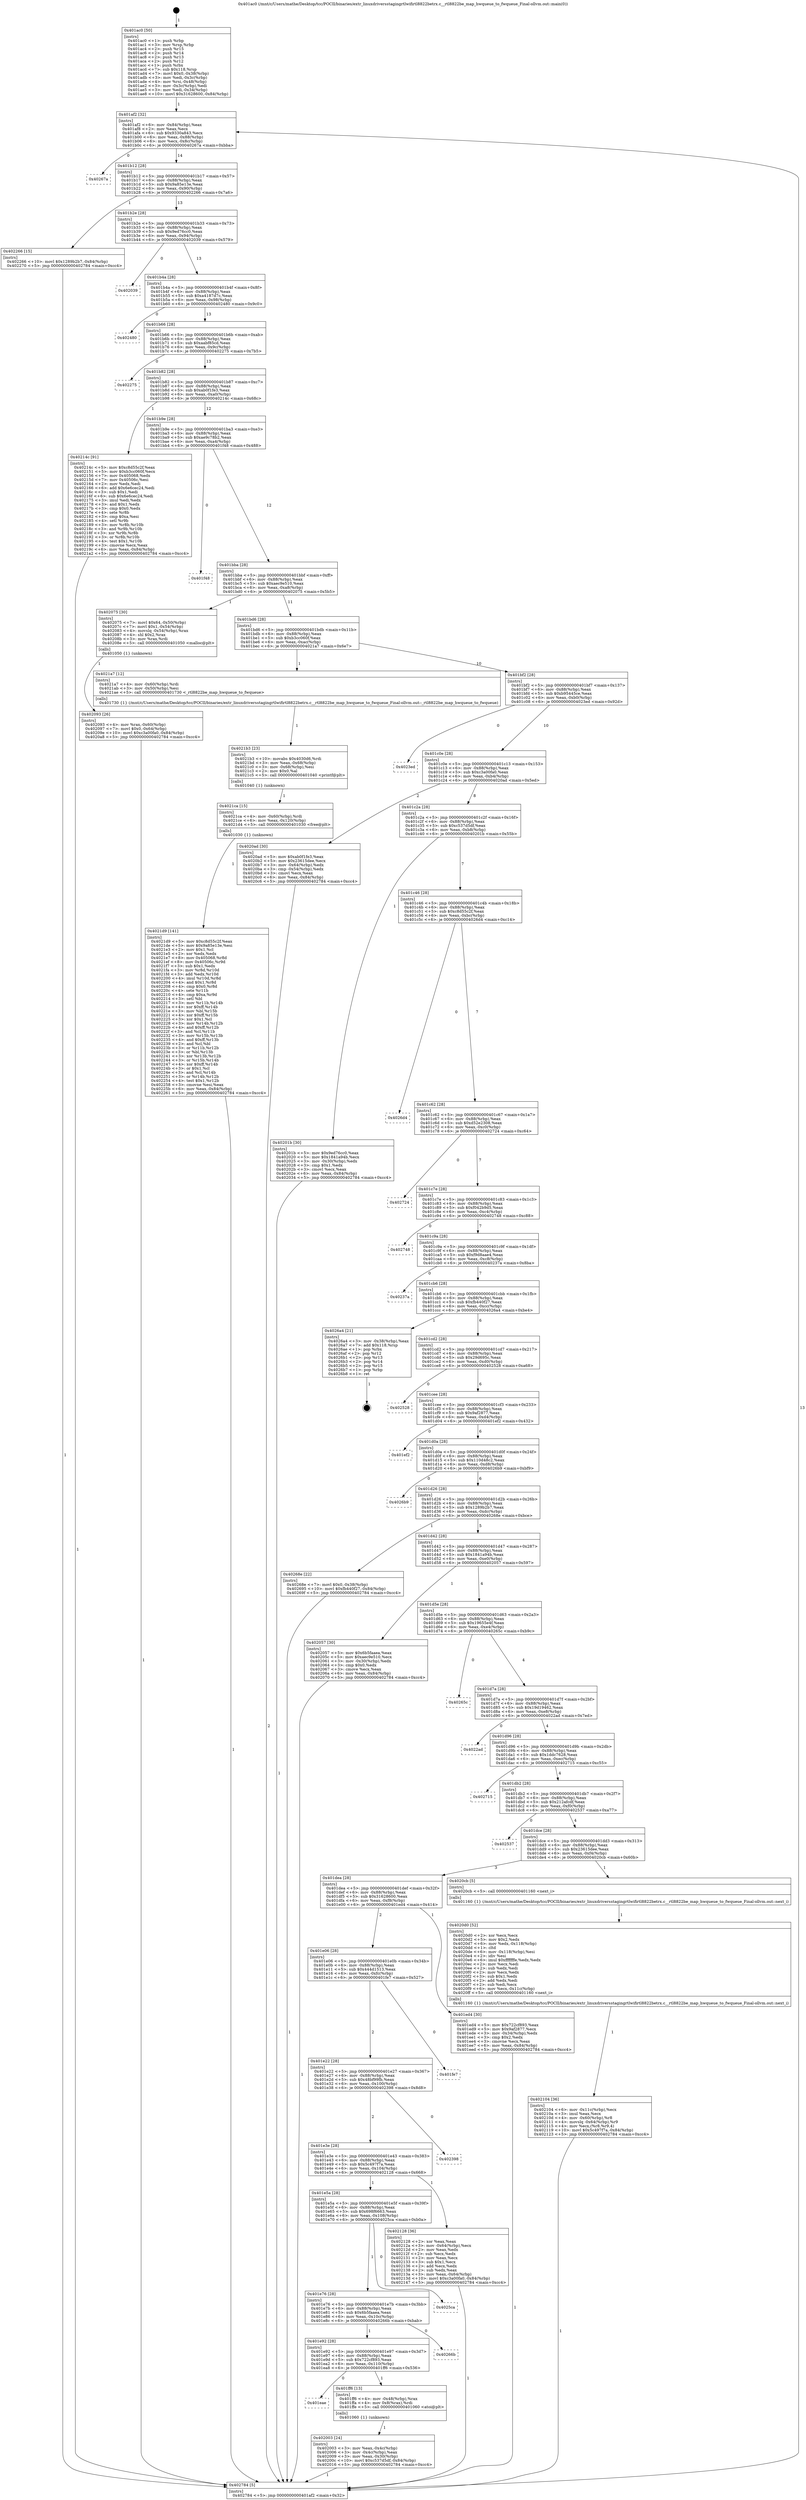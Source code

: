 digraph "0x401ac0" {
  label = "0x401ac0 (/mnt/c/Users/mathe/Desktop/tcc/POCII/binaries/extr_linuxdriversstagingrtlwifirtl8822betrx.c__rtl8822be_map_hwqueue_to_fwqueue_Final-ollvm.out::main(0))"
  labelloc = "t"
  node[shape=record]

  Entry [label="",width=0.3,height=0.3,shape=circle,fillcolor=black,style=filled]
  "0x401af2" [label="{
     0x401af2 [32]\l
     | [instrs]\l
     &nbsp;&nbsp;0x401af2 \<+6\>: mov -0x84(%rbp),%eax\l
     &nbsp;&nbsp;0x401af8 \<+2\>: mov %eax,%ecx\l
     &nbsp;&nbsp;0x401afa \<+6\>: sub $0x9330a843,%ecx\l
     &nbsp;&nbsp;0x401b00 \<+6\>: mov %eax,-0x88(%rbp)\l
     &nbsp;&nbsp;0x401b06 \<+6\>: mov %ecx,-0x8c(%rbp)\l
     &nbsp;&nbsp;0x401b0c \<+6\>: je 000000000040267a \<main+0xbba\>\l
  }"]
  "0x40267a" [label="{
     0x40267a\l
  }", style=dashed]
  "0x401b12" [label="{
     0x401b12 [28]\l
     | [instrs]\l
     &nbsp;&nbsp;0x401b12 \<+5\>: jmp 0000000000401b17 \<main+0x57\>\l
     &nbsp;&nbsp;0x401b17 \<+6\>: mov -0x88(%rbp),%eax\l
     &nbsp;&nbsp;0x401b1d \<+5\>: sub $0x9a85e13e,%eax\l
     &nbsp;&nbsp;0x401b22 \<+6\>: mov %eax,-0x90(%rbp)\l
     &nbsp;&nbsp;0x401b28 \<+6\>: je 0000000000402266 \<main+0x7a6\>\l
  }"]
  Exit [label="",width=0.3,height=0.3,shape=circle,fillcolor=black,style=filled,peripheries=2]
  "0x402266" [label="{
     0x402266 [15]\l
     | [instrs]\l
     &nbsp;&nbsp;0x402266 \<+10\>: movl $0x1289b2b7,-0x84(%rbp)\l
     &nbsp;&nbsp;0x402270 \<+5\>: jmp 0000000000402784 \<main+0xcc4\>\l
  }"]
  "0x401b2e" [label="{
     0x401b2e [28]\l
     | [instrs]\l
     &nbsp;&nbsp;0x401b2e \<+5\>: jmp 0000000000401b33 \<main+0x73\>\l
     &nbsp;&nbsp;0x401b33 \<+6\>: mov -0x88(%rbp),%eax\l
     &nbsp;&nbsp;0x401b39 \<+5\>: sub $0x9ed76cc0,%eax\l
     &nbsp;&nbsp;0x401b3e \<+6\>: mov %eax,-0x94(%rbp)\l
     &nbsp;&nbsp;0x401b44 \<+6\>: je 0000000000402039 \<main+0x579\>\l
  }"]
  "0x4021d9" [label="{
     0x4021d9 [141]\l
     | [instrs]\l
     &nbsp;&nbsp;0x4021d9 \<+5\>: mov $0xc8d55c2f,%eax\l
     &nbsp;&nbsp;0x4021de \<+5\>: mov $0x9a85e13e,%esi\l
     &nbsp;&nbsp;0x4021e3 \<+2\>: mov $0x1,%cl\l
     &nbsp;&nbsp;0x4021e5 \<+2\>: xor %edx,%edx\l
     &nbsp;&nbsp;0x4021e7 \<+8\>: mov 0x405068,%r8d\l
     &nbsp;&nbsp;0x4021ef \<+8\>: mov 0x40506c,%r9d\l
     &nbsp;&nbsp;0x4021f7 \<+3\>: sub $0x1,%edx\l
     &nbsp;&nbsp;0x4021fa \<+3\>: mov %r8d,%r10d\l
     &nbsp;&nbsp;0x4021fd \<+3\>: add %edx,%r10d\l
     &nbsp;&nbsp;0x402200 \<+4\>: imul %r10d,%r8d\l
     &nbsp;&nbsp;0x402204 \<+4\>: and $0x1,%r8d\l
     &nbsp;&nbsp;0x402208 \<+4\>: cmp $0x0,%r8d\l
     &nbsp;&nbsp;0x40220c \<+4\>: sete %r11b\l
     &nbsp;&nbsp;0x402210 \<+4\>: cmp $0xa,%r9d\l
     &nbsp;&nbsp;0x402214 \<+3\>: setl %bl\l
     &nbsp;&nbsp;0x402217 \<+3\>: mov %r11b,%r14b\l
     &nbsp;&nbsp;0x40221a \<+4\>: xor $0xff,%r14b\l
     &nbsp;&nbsp;0x40221e \<+3\>: mov %bl,%r15b\l
     &nbsp;&nbsp;0x402221 \<+4\>: xor $0xff,%r15b\l
     &nbsp;&nbsp;0x402225 \<+3\>: xor $0x1,%cl\l
     &nbsp;&nbsp;0x402228 \<+3\>: mov %r14b,%r12b\l
     &nbsp;&nbsp;0x40222b \<+4\>: and $0xff,%r12b\l
     &nbsp;&nbsp;0x40222f \<+3\>: and %cl,%r11b\l
     &nbsp;&nbsp;0x402232 \<+3\>: mov %r15b,%r13b\l
     &nbsp;&nbsp;0x402235 \<+4\>: and $0xff,%r13b\l
     &nbsp;&nbsp;0x402239 \<+2\>: and %cl,%bl\l
     &nbsp;&nbsp;0x40223b \<+3\>: or %r11b,%r12b\l
     &nbsp;&nbsp;0x40223e \<+3\>: or %bl,%r13b\l
     &nbsp;&nbsp;0x402241 \<+3\>: xor %r13b,%r12b\l
     &nbsp;&nbsp;0x402244 \<+3\>: or %r15b,%r14b\l
     &nbsp;&nbsp;0x402247 \<+4\>: xor $0xff,%r14b\l
     &nbsp;&nbsp;0x40224b \<+3\>: or $0x1,%cl\l
     &nbsp;&nbsp;0x40224e \<+3\>: and %cl,%r14b\l
     &nbsp;&nbsp;0x402251 \<+3\>: or %r14b,%r12b\l
     &nbsp;&nbsp;0x402254 \<+4\>: test $0x1,%r12b\l
     &nbsp;&nbsp;0x402258 \<+3\>: cmovne %esi,%eax\l
     &nbsp;&nbsp;0x40225b \<+6\>: mov %eax,-0x84(%rbp)\l
     &nbsp;&nbsp;0x402261 \<+5\>: jmp 0000000000402784 \<main+0xcc4\>\l
  }"]
  "0x402039" [label="{
     0x402039\l
  }", style=dashed]
  "0x401b4a" [label="{
     0x401b4a [28]\l
     | [instrs]\l
     &nbsp;&nbsp;0x401b4a \<+5\>: jmp 0000000000401b4f \<main+0x8f\>\l
     &nbsp;&nbsp;0x401b4f \<+6\>: mov -0x88(%rbp),%eax\l
     &nbsp;&nbsp;0x401b55 \<+5\>: sub $0xa4187d7c,%eax\l
     &nbsp;&nbsp;0x401b5a \<+6\>: mov %eax,-0x98(%rbp)\l
     &nbsp;&nbsp;0x401b60 \<+6\>: je 0000000000402480 \<main+0x9c0\>\l
  }"]
  "0x4021ca" [label="{
     0x4021ca [15]\l
     | [instrs]\l
     &nbsp;&nbsp;0x4021ca \<+4\>: mov -0x60(%rbp),%rdi\l
     &nbsp;&nbsp;0x4021ce \<+6\>: mov %eax,-0x120(%rbp)\l
     &nbsp;&nbsp;0x4021d4 \<+5\>: call 0000000000401030 \<free@plt\>\l
     | [calls]\l
     &nbsp;&nbsp;0x401030 \{1\} (unknown)\l
  }"]
  "0x402480" [label="{
     0x402480\l
  }", style=dashed]
  "0x401b66" [label="{
     0x401b66 [28]\l
     | [instrs]\l
     &nbsp;&nbsp;0x401b66 \<+5\>: jmp 0000000000401b6b \<main+0xab\>\l
     &nbsp;&nbsp;0x401b6b \<+6\>: mov -0x88(%rbp),%eax\l
     &nbsp;&nbsp;0x401b71 \<+5\>: sub $0xaabf85cd,%eax\l
     &nbsp;&nbsp;0x401b76 \<+6\>: mov %eax,-0x9c(%rbp)\l
     &nbsp;&nbsp;0x401b7c \<+6\>: je 0000000000402275 \<main+0x7b5\>\l
  }"]
  "0x4021b3" [label="{
     0x4021b3 [23]\l
     | [instrs]\l
     &nbsp;&nbsp;0x4021b3 \<+10\>: movabs $0x4030d6,%rdi\l
     &nbsp;&nbsp;0x4021bd \<+3\>: mov %eax,-0x68(%rbp)\l
     &nbsp;&nbsp;0x4021c0 \<+3\>: mov -0x68(%rbp),%esi\l
     &nbsp;&nbsp;0x4021c3 \<+2\>: mov $0x0,%al\l
     &nbsp;&nbsp;0x4021c5 \<+5\>: call 0000000000401040 \<printf@plt\>\l
     | [calls]\l
     &nbsp;&nbsp;0x401040 \{1\} (unknown)\l
  }"]
  "0x402275" [label="{
     0x402275\l
  }", style=dashed]
  "0x401b82" [label="{
     0x401b82 [28]\l
     | [instrs]\l
     &nbsp;&nbsp;0x401b82 \<+5\>: jmp 0000000000401b87 \<main+0xc7\>\l
     &nbsp;&nbsp;0x401b87 \<+6\>: mov -0x88(%rbp),%eax\l
     &nbsp;&nbsp;0x401b8d \<+5\>: sub $0xab0f1fe3,%eax\l
     &nbsp;&nbsp;0x401b92 \<+6\>: mov %eax,-0xa0(%rbp)\l
     &nbsp;&nbsp;0x401b98 \<+6\>: je 000000000040214c \<main+0x68c\>\l
  }"]
  "0x402104" [label="{
     0x402104 [36]\l
     | [instrs]\l
     &nbsp;&nbsp;0x402104 \<+6\>: mov -0x11c(%rbp),%ecx\l
     &nbsp;&nbsp;0x40210a \<+3\>: imul %eax,%ecx\l
     &nbsp;&nbsp;0x40210d \<+4\>: mov -0x60(%rbp),%r8\l
     &nbsp;&nbsp;0x402111 \<+4\>: movslq -0x64(%rbp),%r9\l
     &nbsp;&nbsp;0x402115 \<+4\>: mov %ecx,(%r8,%r9,4)\l
     &nbsp;&nbsp;0x402119 \<+10\>: movl $0x5c497f7a,-0x84(%rbp)\l
     &nbsp;&nbsp;0x402123 \<+5\>: jmp 0000000000402784 \<main+0xcc4\>\l
  }"]
  "0x40214c" [label="{
     0x40214c [91]\l
     | [instrs]\l
     &nbsp;&nbsp;0x40214c \<+5\>: mov $0xc8d55c2f,%eax\l
     &nbsp;&nbsp;0x402151 \<+5\>: mov $0xb3cc060f,%ecx\l
     &nbsp;&nbsp;0x402156 \<+7\>: mov 0x405068,%edx\l
     &nbsp;&nbsp;0x40215d \<+7\>: mov 0x40506c,%esi\l
     &nbsp;&nbsp;0x402164 \<+2\>: mov %edx,%edi\l
     &nbsp;&nbsp;0x402166 \<+6\>: add $0x6e6cec24,%edi\l
     &nbsp;&nbsp;0x40216c \<+3\>: sub $0x1,%edi\l
     &nbsp;&nbsp;0x40216f \<+6\>: sub $0x6e6cec24,%edi\l
     &nbsp;&nbsp;0x402175 \<+3\>: imul %edi,%edx\l
     &nbsp;&nbsp;0x402178 \<+3\>: and $0x1,%edx\l
     &nbsp;&nbsp;0x40217b \<+3\>: cmp $0x0,%edx\l
     &nbsp;&nbsp;0x40217e \<+4\>: sete %r8b\l
     &nbsp;&nbsp;0x402182 \<+3\>: cmp $0xa,%esi\l
     &nbsp;&nbsp;0x402185 \<+4\>: setl %r9b\l
     &nbsp;&nbsp;0x402189 \<+3\>: mov %r8b,%r10b\l
     &nbsp;&nbsp;0x40218c \<+3\>: and %r9b,%r10b\l
     &nbsp;&nbsp;0x40218f \<+3\>: xor %r9b,%r8b\l
     &nbsp;&nbsp;0x402192 \<+3\>: or %r8b,%r10b\l
     &nbsp;&nbsp;0x402195 \<+4\>: test $0x1,%r10b\l
     &nbsp;&nbsp;0x402199 \<+3\>: cmovne %ecx,%eax\l
     &nbsp;&nbsp;0x40219c \<+6\>: mov %eax,-0x84(%rbp)\l
     &nbsp;&nbsp;0x4021a2 \<+5\>: jmp 0000000000402784 \<main+0xcc4\>\l
  }"]
  "0x401b9e" [label="{
     0x401b9e [28]\l
     | [instrs]\l
     &nbsp;&nbsp;0x401b9e \<+5\>: jmp 0000000000401ba3 \<main+0xe3\>\l
     &nbsp;&nbsp;0x401ba3 \<+6\>: mov -0x88(%rbp),%eax\l
     &nbsp;&nbsp;0x401ba9 \<+5\>: sub $0xae9c78b2,%eax\l
     &nbsp;&nbsp;0x401bae \<+6\>: mov %eax,-0xa4(%rbp)\l
     &nbsp;&nbsp;0x401bb4 \<+6\>: je 0000000000401f48 \<main+0x488\>\l
  }"]
  "0x4020d0" [label="{
     0x4020d0 [52]\l
     | [instrs]\l
     &nbsp;&nbsp;0x4020d0 \<+2\>: xor %ecx,%ecx\l
     &nbsp;&nbsp;0x4020d2 \<+5\>: mov $0x2,%edx\l
     &nbsp;&nbsp;0x4020d7 \<+6\>: mov %edx,-0x118(%rbp)\l
     &nbsp;&nbsp;0x4020dd \<+1\>: cltd\l
     &nbsp;&nbsp;0x4020de \<+6\>: mov -0x118(%rbp),%esi\l
     &nbsp;&nbsp;0x4020e4 \<+2\>: idiv %esi\l
     &nbsp;&nbsp;0x4020e6 \<+6\>: imul $0xfffffffe,%edx,%edx\l
     &nbsp;&nbsp;0x4020ec \<+2\>: mov %ecx,%edi\l
     &nbsp;&nbsp;0x4020ee \<+2\>: sub %edx,%edi\l
     &nbsp;&nbsp;0x4020f0 \<+2\>: mov %ecx,%edx\l
     &nbsp;&nbsp;0x4020f2 \<+3\>: sub $0x1,%edx\l
     &nbsp;&nbsp;0x4020f5 \<+2\>: add %edx,%edi\l
     &nbsp;&nbsp;0x4020f7 \<+2\>: sub %edi,%ecx\l
     &nbsp;&nbsp;0x4020f9 \<+6\>: mov %ecx,-0x11c(%rbp)\l
     &nbsp;&nbsp;0x4020ff \<+5\>: call 0000000000401160 \<next_i\>\l
     | [calls]\l
     &nbsp;&nbsp;0x401160 \{1\} (/mnt/c/Users/mathe/Desktop/tcc/POCII/binaries/extr_linuxdriversstagingrtlwifirtl8822betrx.c__rtl8822be_map_hwqueue_to_fwqueue_Final-ollvm.out::next_i)\l
  }"]
  "0x401f48" [label="{
     0x401f48\l
  }", style=dashed]
  "0x401bba" [label="{
     0x401bba [28]\l
     | [instrs]\l
     &nbsp;&nbsp;0x401bba \<+5\>: jmp 0000000000401bbf \<main+0xff\>\l
     &nbsp;&nbsp;0x401bbf \<+6\>: mov -0x88(%rbp),%eax\l
     &nbsp;&nbsp;0x401bc5 \<+5\>: sub $0xaec9e510,%eax\l
     &nbsp;&nbsp;0x401bca \<+6\>: mov %eax,-0xa8(%rbp)\l
     &nbsp;&nbsp;0x401bd0 \<+6\>: je 0000000000402075 \<main+0x5b5\>\l
  }"]
  "0x402093" [label="{
     0x402093 [26]\l
     | [instrs]\l
     &nbsp;&nbsp;0x402093 \<+4\>: mov %rax,-0x60(%rbp)\l
     &nbsp;&nbsp;0x402097 \<+7\>: movl $0x0,-0x64(%rbp)\l
     &nbsp;&nbsp;0x40209e \<+10\>: movl $0xc3a00fa0,-0x84(%rbp)\l
     &nbsp;&nbsp;0x4020a8 \<+5\>: jmp 0000000000402784 \<main+0xcc4\>\l
  }"]
  "0x402075" [label="{
     0x402075 [30]\l
     | [instrs]\l
     &nbsp;&nbsp;0x402075 \<+7\>: movl $0x64,-0x50(%rbp)\l
     &nbsp;&nbsp;0x40207c \<+7\>: movl $0x1,-0x54(%rbp)\l
     &nbsp;&nbsp;0x402083 \<+4\>: movslq -0x54(%rbp),%rax\l
     &nbsp;&nbsp;0x402087 \<+4\>: shl $0x2,%rax\l
     &nbsp;&nbsp;0x40208b \<+3\>: mov %rax,%rdi\l
     &nbsp;&nbsp;0x40208e \<+5\>: call 0000000000401050 \<malloc@plt\>\l
     | [calls]\l
     &nbsp;&nbsp;0x401050 \{1\} (unknown)\l
  }"]
  "0x401bd6" [label="{
     0x401bd6 [28]\l
     | [instrs]\l
     &nbsp;&nbsp;0x401bd6 \<+5\>: jmp 0000000000401bdb \<main+0x11b\>\l
     &nbsp;&nbsp;0x401bdb \<+6\>: mov -0x88(%rbp),%eax\l
     &nbsp;&nbsp;0x401be1 \<+5\>: sub $0xb3cc060f,%eax\l
     &nbsp;&nbsp;0x401be6 \<+6\>: mov %eax,-0xac(%rbp)\l
     &nbsp;&nbsp;0x401bec \<+6\>: je 00000000004021a7 \<main+0x6e7\>\l
  }"]
  "0x402003" [label="{
     0x402003 [24]\l
     | [instrs]\l
     &nbsp;&nbsp;0x402003 \<+3\>: mov %eax,-0x4c(%rbp)\l
     &nbsp;&nbsp;0x402006 \<+3\>: mov -0x4c(%rbp),%eax\l
     &nbsp;&nbsp;0x402009 \<+3\>: mov %eax,-0x30(%rbp)\l
     &nbsp;&nbsp;0x40200c \<+10\>: movl $0xc537d5df,-0x84(%rbp)\l
     &nbsp;&nbsp;0x402016 \<+5\>: jmp 0000000000402784 \<main+0xcc4\>\l
  }"]
  "0x4021a7" [label="{
     0x4021a7 [12]\l
     | [instrs]\l
     &nbsp;&nbsp;0x4021a7 \<+4\>: mov -0x60(%rbp),%rdi\l
     &nbsp;&nbsp;0x4021ab \<+3\>: mov -0x50(%rbp),%esi\l
     &nbsp;&nbsp;0x4021ae \<+5\>: call 0000000000401730 \<_rtl8822be_map_hwqueue_to_fwqueue\>\l
     | [calls]\l
     &nbsp;&nbsp;0x401730 \{1\} (/mnt/c/Users/mathe/Desktop/tcc/POCII/binaries/extr_linuxdriversstagingrtlwifirtl8822betrx.c__rtl8822be_map_hwqueue_to_fwqueue_Final-ollvm.out::_rtl8822be_map_hwqueue_to_fwqueue)\l
  }"]
  "0x401bf2" [label="{
     0x401bf2 [28]\l
     | [instrs]\l
     &nbsp;&nbsp;0x401bf2 \<+5\>: jmp 0000000000401bf7 \<main+0x137\>\l
     &nbsp;&nbsp;0x401bf7 \<+6\>: mov -0x88(%rbp),%eax\l
     &nbsp;&nbsp;0x401bfd \<+5\>: sub $0xb95445ce,%eax\l
     &nbsp;&nbsp;0x401c02 \<+6\>: mov %eax,-0xb0(%rbp)\l
     &nbsp;&nbsp;0x401c08 \<+6\>: je 00000000004023ed \<main+0x92d\>\l
  }"]
  "0x401eae" [label="{
     0x401eae\l
  }", style=dashed]
  "0x4023ed" [label="{
     0x4023ed\l
  }", style=dashed]
  "0x401c0e" [label="{
     0x401c0e [28]\l
     | [instrs]\l
     &nbsp;&nbsp;0x401c0e \<+5\>: jmp 0000000000401c13 \<main+0x153\>\l
     &nbsp;&nbsp;0x401c13 \<+6\>: mov -0x88(%rbp),%eax\l
     &nbsp;&nbsp;0x401c19 \<+5\>: sub $0xc3a00fa0,%eax\l
     &nbsp;&nbsp;0x401c1e \<+6\>: mov %eax,-0xb4(%rbp)\l
     &nbsp;&nbsp;0x401c24 \<+6\>: je 00000000004020ad \<main+0x5ed\>\l
  }"]
  "0x401ff6" [label="{
     0x401ff6 [13]\l
     | [instrs]\l
     &nbsp;&nbsp;0x401ff6 \<+4\>: mov -0x48(%rbp),%rax\l
     &nbsp;&nbsp;0x401ffa \<+4\>: mov 0x8(%rax),%rdi\l
     &nbsp;&nbsp;0x401ffe \<+5\>: call 0000000000401060 \<atoi@plt\>\l
     | [calls]\l
     &nbsp;&nbsp;0x401060 \{1\} (unknown)\l
  }"]
  "0x4020ad" [label="{
     0x4020ad [30]\l
     | [instrs]\l
     &nbsp;&nbsp;0x4020ad \<+5\>: mov $0xab0f1fe3,%eax\l
     &nbsp;&nbsp;0x4020b2 \<+5\>: mov $0x23615dee,%ecx\l
     &nbsp;&nbsp;0x4020b7 \<+3\>: mov -0x64(%rbp),%edx\l
     &nbsp;&nbsp;0x4020ba \<+3\>: cmp -0x54(%rbp),%edx\l
     &nbsp;&nbsp;0x4020bd \<+3\>: cmovl %ecx,%eax\l
     &nbsp;&nbsp;0x4020c0 \<+6\>: mov %eax,-0x84(%rbp)\l
     &nbsp;&nbsp;0x4020c6 \<+5\>: jmp 0000000000402784 \<main+0xcc4\>\l
  }"]
  "0x401c2a" [label="{
     0x401c2a [28]\l
     | [instrs]\l
     &nbsp;&nbsp;0x401c2a \<+5\>: jmp 0000000000401c2f \<main+0x16f\>\l
     &nbsp;&nbsp;0x401c2f \<+6\>: mov -0x88(%rbp),%eax\l
     &nbsp;&nbsp;0x401c35 \<+5\>: sub $0xc537d5df,%eax\l
     &nbsp;&nbsp;0x401c3a \<+6\>: mov %eax,-0xb8(%rbp)\l
     &nbsp;&nbsp;0x401c40 \<+6\>: je 000000000040201b \<main+0x55b\>\l
  }"]
  "0x401e92" [label="{
     0x401e92 [28]\l
     | [instrs]\l
     &nbsp;&nbsp;0x401e92 \<+5\>: jmp 0000000000401e97 \<main+0x3d7\>\l
     &nbsp;&nbsp;0x401e97 \<+6\>: mov -0x88(%rbp),%eax\l
     &nbsp;&nbsp;0x401e9d \<+5\>: sub $0x722cf893,%eax\l
     &nbsp;&nbsp;0x401ea2 \<+6\>: mov %eax,-0x110(%rbp)\l
     &nbsp;&nbsp;0x401ea8 \<+6\>: je 0000000000401ff6 \<main+0x536\>\l
  }"]
  "0x40201b" [label="{
     0x40201b [30]\l
     | [instrs]\l
     &nbsp;&nbsp;0x40201b \<+5\>: mov $0x9ed76cc0,%eax\l
     &nbsp;&nbsp;0x402020 \<+5\>: mov $0x1841a94b,%ecx\l
     &nbsp;&nbsp;0x402025 \<+3\>: mov -0x30(%rbp),%edx\l
     &nbsp;&nbsp;0x402028 \<+3\>: cmp $0x1,%edx\l
     &nbsp;&nbsp;0x40202b \<+3\>: cmovl %ecx,%eax\l
     &nbsp;&nbsp;0x40202e \<+6\>: mov %eax,-0x84(%rbp)\l
     &nbsp;&nbsp;0x402034 \<+5\>: jmp 0000000000402784 \<main+0xcc4\>\l
  }"]
  "0x401c46" [label="{
     0x401c46 [28]\l
     | [instrs]\l
     &nbsp;&nbsp;0x401c46 \<+5\>: jmp 0000000000401c4b \<main+0x18b\>\l
     &nbsp;&nbsp;0x401c4b \<+6\>: mov -0x88(%rbp),%eax\l
     &nbsp;&nbsp;0x401c51 \<+5\>: sub $0xc8d55c2f,%eax\l
     &nbsp;&nbsp;0x401c56 \<+6\>: mov %eax,-0xbc(%rbp)\l
     &nbsp;&nbsp;0x401c5c \<+6\>: je 00000000004026d4 \<main+0xc14\>\l
  }"]
  "0x40266b" [label="{
     0x40266b\l
  }", style=dashed]
  "0x4026d4" [label="{
     0x4026d4\l
  }", style=dashed]
  "0x401c62" [label="{
     0x401c62 [28]\l
     | [instrs]\l
     &nbsp;&nbsp;0x401c62 \<+5\>: jmp 0000000000401c67 \<main+0x1a7\>\l
     &nbsp;&nbsp;0x401c67 \<+6\>: mov -0x88(%rbp),%eax\l
     &nbsp;&nbsp;0x401c6d \<+5\>: sub $0xd52e2308,%eax\l
     &nbsp;&nbsp;0x401c72 \<+6\>: mov %eax,-0xc0(%rbp)\l
     &nbsp;&nbsp;0x401c78 \<+6\>: je 0000000000402724 \<main+0xc64\>\l
  }"]
  "0x401e76" [label="{
     0x401e76 [28]\l
     | [instrs]\l
     &nbsp;&nbsp;0x401e76 \<+5\>: jmp 0000000000401e7b \<main+0x3bb\>\l
     &nbsp;&nbsp;0x401e7b \<+6\>: mov -0x88(%rbp),%eax\l
     &nbsp;&nbsp;0x401e81 \<+5\>: sub $0x6b5faaea,%eax\l
     &nbsp;&nbsp;0x401e86 \<+6\>: mov %eax,-0x10c(%rbp)\l
     &nbsp;&nbsp;0x401e8c \<+6\>: je 000000000040266b \<main+0xbab\>\l
  }"]
  "0x402724" [label="{
     0x402724\l
  }", style=dashed]
  "0x401c7e" [label="{
     0x401c7e [28]\l
     | [instrs]\l
     &nbsp;&nbsp;0x401c7e \<+5\>: jmp 0000000000401c83 \<main+0x1c3\>\l
     &nbsp;&nbsp;0x401c83 \<+6\>: mov -0x88(%rbp),%eax\l
     &nbsp;&nbsp;0x401c89 \<+5\>: sub $0xf042b9d5,%eax\l
     &nbsp;&nbsp;0x401c8e \<+6\>: mov %eax,-0xc4(%rbp)\l
     &nbsp;&nbsp;0x401c94 \<+6\>: je 0000000000402748 \<main+0xc88\>\l
  }"]
  "0x4025ca" [label="{
     0x4025ca\l
  }", style=dashed]
  "0x402748" [label="{
     0x402748\l
  }", style=dashed]
  "0x401c9a" [label="{
     0x401c9a [28]\l
     | [instrs]\l
     &nbsp;&nbsp;0x401c9a \<+5\>: jmp 0000000000401c9f \<main+0x1df\>\l
     &nbsp;&nbsp;0x401c9f \<+6\>: mov -0x88(%rbp),%eax\l
     &nbsp;&nbsp;0x401ca5 \<+5\>: sub $0xf9d8aae4,%eax\l
     &nbsp;&nbsp;0x401caa \<+6\>: mov %eax,-0xc8(%rbp)\l
     &nbsp;&nbsp;0x401cb0 \<+6\>: je 000000000040237a \<main+0x8ba\>\l
  }"]
  "0x401e5a" [label="{
     0x401e5a [28]\l
     | [instrs]\l
     &nbsp;&nbsp;0x401e5a \<+5\>: jmp 0000000000401e5f \<main+0x39f\>\l
     &nbsp;&nbsp;0x401e5f \<+6\>: mov -0x88(%rbp),%eax\l
     &nbsp;&nbsp;0x401e65 \<+5\>: sub $0x698f6663,%eax\l
     &nbsp;&nbsp;0x401e6a \<+6\>: mov %eax,-0x108(%rbp)\l
     &nbsp;&nbsp;0x401e70 \<+6\>: je 00000000004025ca \<main+0xb0a\>\l
  }"]
  "0x40237a" [label="{
     0x40237a\l
  }", style=dashed]
  "0x401cb6" [label="{
     0x401cb6 [28]\l
     | [instrs]\l
     &nbsp;&nbsp;0x401cb6 \<+5\>: jmp 0000000000401cbb \<main+0x1fb\>\l
     &nbsp;&nbsp;0x401cbb \<+6\>: mov -0x88(%rbp),%eax\l
     &nbsp;&nbsp;0x401cc1 \<+5\>: sub $0xfb440f27,%eax\l
     &nbsp;&nbsp;0x401cc6 \<+6\>: mov %eax,-0xcc(%rbp)\l
     &nbsp;&nbsp;0x401ccc \<+6\>: je 00000000004026a4 \<main+0xbe4\>\l
  }"]
  "0x402128" [label="{
     0x402128 [36]\l
     | [instrs]\l
     &nbsp;&nbsp;0x402128 \<+2\>: xor %eax,%eax\l
     &nbsp;&nbsp;0x40212a \<+3\>: mov -0x64(%rbp),%ecx\l
     &nbsp;&nbsp;0x40212d \<+2\>: mov %eax,%edx\l
     &nbsp;&nbsp;0x40212f \<+2\>: sub %ecx,%edx\l
     &nbsp;&nbsp;0x402131 \<+2\>: mov %eax,%ecx\l
     &nbsp;&nbsp;0x402133 \<+3\>: sub $0x1,%ecx\l
     &nbsp;&nbsp;0x402136 \<+2\>: add %ecx,%edx\l
     &nbsp;&nbsp;0x402138 \<+2\>: sub %edx,%eax\l
     &nbsp;&nbsp;0x40213a \<+3\>: mov %eax,-0x64(%rbp)\l
     &nbsp;&nbsp;0x40213d \<+10\>: movl $0xc3a00fa0,-0x84(%rbp)\l
     &nbsp;&nbsp;0x402147 \<+5\>: jmp 0000000000402784 \<main+0xcc4\>\l
  }"]
  "0x4026a4" [label="{
     0x4026a4 [21]\l
     | [instrs]\l
     &nbsp;&nbsp;0x4026a4 \<+3\>: mov -0x38(%rbp),%eax\l
     &nbsp;&nbsp;0x4026a7 \<+7\>: add $0x118,%rsp\l
     &nbsp;&nbsp;0x4026ae \<+1\>: pop %rbx\l
     &nbsp;&nbsp;0x4026af \<+2\>: pop %r12\l
     &nbsp;&nbsp;0x4026b1 \<+2\>: pop %r13\l
     &nbsp;&nbsp;0x4026b3 \<+2\>: pop %r14\l
     &nbsp;&nbsp;0x4026b5 \<+2\>: pop %r15\l
     &nbsp;&nbsp;0x4026b7 \<+1\>: pop %rbp\l
     &nbsp;&nbsp;0x4026b8 \<+1\>: ret\l
  }"]
  "0x401cd2" [label="{
     0x401cd2 [28]\l
     | [instrs]\l
     &nbsp;&nbsp;0x401cd2 \<+5\>: jmp 0000000000401cd7 \<main+0x217\>\l
     &nbsp;&nbsp;0x401cd7 \<+6\>: mov -0x88(%rbp),%eax\l
     &nbsp;&nbsp;0x401cdd \<+5\>: sub $0x29d695c,%eax\l
     &nbsp;&nbsp;0x401ce2 \<+6\>: mov %eax,-0xd0(%rbp)\l
     &nbsp;&nbsp;0x401ce8 \<+6\>: je 0000000000402528 \<main+0xa68\>\l
  }"]
  "0x401e3e" [label="{
     0x401e3e [28]\l
     | [instrs]\l
     &nbsp;&nbsp;0x401e3e \<+5\>: jmp 0000000000401e43 \<main+0x383\>\l
     &nbsp;&nbsp;0x401e43 \<+6\>: mov -0x88(%rbp),%eax\l
     &nbsp;&nbsp;0x401e49 \<+5\>: sub $0x5c497f7a,%eax\l
     &nbsp;&nbsp;0x401e4e \<+6\>: mov %eax,-0x104(%rbp)\l
     &nbsp;&nbsp;0x401e54 \<+6\>: je 0000000000402128 \<main+0x668\>\l
  }"]
  "0x402528" [label="{
     0x402528\l
  }", style=dashed]
  "0x401cee" [label="{
     0x401cee [28]\l
     | [instrs]\l
     &nbsp;&nbsp;0x401cee \<+5\>: jmp 0000000000401cf3 \<main+0x233\>\l
     &nbsp;&nbsp;0x401cf3 \<+6\>: mov -0x88(%rbp),%eax\l
     &nbsp;&nbsp;0x401cf9 \<+5\>: sub $0x9af2877,%eax\l
     &nbsp;&nbsp;0x401cfe \<+6\>: mov %eax,-0xd4(%rbp)\l
     &nbsp;&nbsp;0x401d04 \<+6\>: je 0000000000401ef2 \<main+0x432\>\l
  }"]
  "0x402398" [label="{
     0x402398\l
  }", style=dashed]
  "0x401ef2" [label="{
     0x401ef2\l
  }", style=dashed]
  "0x401d0a" [label="{
     0x401d0a [28]\l
     | [instrs]\l
     &nbsp;&nbsp;0x401d0a \<+5\>: jmp 0000000000401d0f \<main+0x24f\>\l
     &nbsp;&nbsp;0x401d0f \<+6\>: mov -0x88(%rbp),%eax\l
     &nbsp;&nbsp;0x401d15 \<+5\>: sub $0x110d48c2,%eax\l
     &nbsp;&nbsp;0x401d1a \<+6\>: mov %eax,-0xd8(%rbp)\l
     &nbsp;&nbsp;0x401d20 \<+6\>: je 00000000004026b9 \<main+0xbf9\>\l
  }"]
  "0x401e22" [label="{
     0x401e22 [28]\l
     | [instrs]\l
     &nbsp;&nbsp;0x401e22 \<+5\>: jmp 0000000000401e27 \<main+0x367\>\l
     &nbsp;&nbsp;0x401e27 \<+6\>: mov -0x88(%rbp),%eax\l
     &nbsp;&nbsp;0x401e2d \<+5\>: sub $0x48bf99fb,%eax\l
     &nbsp;&nbsp;0x401e32 \<+6\>: mov %eax,-0x100(%rbp)\l
     &nbsp;&nbsp;0x401e38 \<+6\>: je 0000000000402398 \<main+0x8d8\>\l
  }"]
  "0x4026b9" [label="{
     0x4026b9\l
  }", style=dashed]
  "0x401d26" [label="{
     0x401d26 [28]\l
     | [instrs]\l
     &nbsp;&nbsp;0x401d26 \<+5\>: jmp 0000000000401d2b \<main+0x26b\>\l
     &nbsp;&nbsp;0x401d2b \<+6\>: mov -0x88(%rbp),%eax\l
     &nbsp;&nbsp;0x401d31 \<+5\>: sub $0x1289b2b7,%eax\l
     &nbsp;&nbsp;0x401d36 \<+6\>: mov %eax,-0xdc(%rbp)\l
     &nbsp;&nbsp;0x401d3c \<+6\>: je 000000000040268e \<main+0xbce\>\l
  }"]
  "0x401fe7" [label="{
     0x401fe7\l
  }", style=dashed]
  "0x40268e" [label="{
     0x40268e [22]\l
     | [instrs]\l
     &nbsp;&nbsp;0x40268e \<+7\>: movl $0x0,-0x38(%rbp)\l
     &nbsp;&nbsp;0x402695 \<+10\>: movl $0xfb440f27,-0x84(%rbp)\l
     &nbsp;&nbsp;0x40269f \<+5\>: jmp 0000000000402784 \<main+0xcc4\>\l
  }"]
  "0x401d42" [label="{
     0x401d42 [28]\l
     | [instrs]\l
     &nbsp;&nbsp;0x401d42 \<+5\>: jmp 0000000000401d47 \<main+0x287\>\l
     &nbsp;&nbsp;0x401d47 \<+6\>: mov -0x88(%rbp),%eax\l
     &nbsp;&nbsp;0x401d4d \<+5\>: sub $0x1841a94b,%eax\l
     &nbsp;&nbsp;0x401d52 \<+6\>: mov %eax,-0xe0(%rbp)\l
     &nbsp;&nbsp;0x401d58 \<+6\>: je 0000000000402057 \<main+0x597\>\l
  }"]
  "0x401ac0" [label="{
     0x401ac0 [50]\l
     | [instrs]\l
     &nbsp;&nbsp;0x401ac0 \<+1\>: push %rbp\l
     &nbsp;&nbsp;0x401ac1 \<+3\>: mov %rsp,%rbp\l
     &nbsp;&nbsp;0x401ac4 \<+2\>: push %r15\l
     &nbsp;&nbsp;0x401ac6 \<+2\>: push %r14\l
     &nbsp;&nbsp;0x401ac8 \<+2\>: push %r13\l
     &nbsp;&nbsp;0x401aca \<+2\>: push %r12\l
     &nbsp;&nbsp;0x401acc \<+1\>: push %rbx\l
     &nbsp;&nbsp;0x401acd \<+7\>: sub $0x118,%rsp\l
     &nbsp;&nbsp;0x401ad4 \<+7\>: movl $0x0,-0x38(%rbp)\l
     &nbsp;&nbsp;0x401adb \<+3\>: mov %edi,-0x3c(%rbp)\l
     &nbsp;&nbsp;0x401ade \<+4\>: mov %rsi,-0x48(%rbp)\l
     &nbsp;&nbsp;0x401ae2 \<+3\>: mov -0x3c(%rbp),%edi\l
     &nbsp;&nbsp;0x401ae5 \<+3\>: mov %edi,-0x34(%rbp)\l
     &nbsp;&nbsp;0x401ae8 \<+10\>: movl $0x31628600,-0x84(%rbp)\l
  }"]
  "0x402057" [label="{
     0x402057 [30]\l
     | [instrs]\l
     &nbsp;&nbsp;0x402057 \<+5\>: mov $0x6b5faaea,%eax\l
     &nbsp;&nbsp;0x40205c \<+5\>: mov $0xaec9e510,%ecx\l
     &nbsp;&nbsp;0x402061 \<+3\>: mov -0x30(%rbp),%edx\l
     &nbsp;&nbsp;0x402064 \<+3\>: cmp $0x0,%edx\l
     &nbsp;&nbsp;0x402067 \<+3\>: cmove %ecx,%eax\l
     &nbsp;&nbsp;0x40206a \<+6\>: mov %eax,-0x84(%rbp)\l
     &nbsp;&nbsp;0x402070 \<+5\>: jmp 0000000000402784 \<main+0xcc4\>\l
  }"]
  "0x401d5e" [label="{
     0x401d5e [28]\l
     | [instrs]\l
     &nbsp;&nbsp;0x401d5e \<+5\>: jmp 0000000000401d63 \<main+0x2a3\>\l
     &nbsp;&nbsp;0x401d63 \<+6\>: mov -0x88(%rbp),%eax\l
     &nbsp;&nbsp;0x401d69 \<+5\>: sub $0x19655e4f,%eax\l
     &nbsp;&nbsp;0x401d6e \<+6\>: mov %eax,-0xe4(%rbp)\l
     &nbsp;&nbsp;0x401d74 \<+6\>: je 000000000040265c \<main+0xb9c\>\l
  }"]
  "0x402784" [label="{
     0x402784 [5]\l
     | [instrs]\l
     &nbsp;&nbsp;0x402784 \<+5\>: jmp 0000000000401af2 \<main+0x32\>\l
  }"]
  "0x40265c" [label="{
     0x40265c\l
  }", style=dashed]
  "0x401d7a" [label="{
     0x401d7a [28]\l
     | [instrs]\l
     &nbsp;&nbsp;0x401d7a \<+5\>: jmp 0000000000401d7f \<main+0x2bf\>\l
     &nbsp;&nbsp;0x401d7f \<+6\>: mov -0x88(%rbp),%eax\l
     &nbsp;&nbsp;0x401d85 \<+5\>: sub $0x19d19462,%eax\l
     &nbsp;&nbsp;0x401d8a \<+6\>: mov %eax,-0xe8(%rbp)\l
     &nbsp;&nbsp;0x401d90 \<+6\>: je 00000000004022ad \<main+0x7ed\>\l
  }"]
  "0x401e06" [label="{
     0x401e06 [28]\l
     | [instrs]\l
     &nbsp;&nbsp;0x401e06 \<+5\>: jmp 0000000000401e0b \<main+0x34b\>\l
     &nbsp;&nbsp;0x401e0b \<+6\>: mov -0x88(%rbp),%eax\l
     &nbsp;&nbsp;0x401e11 \<+5\>: sub $0x444d1513,%eax\l
     &nbsp;&nbsp;0x401e16 \<+6\>: mov %eax,-0xfc(%rbp)\l
     &nbsp;&nbsp;0x401e1c \<+6\>: je 0000000000401fe7 \<main+0x527\>\l
  }"]
  "0x4022ad" [label="{
     0x4022ad\l
  }", style=dashed]
  "0x401d96" [label="{
     0x401d96 [28]\l
     | [instrs]\l
     &nbsp;&nbsp;0x401d96 \<+5\>: jmp 0000000000401d9b \<main+0x2db\>\l
     &nbsp;&nbsp;0x401d9b \<+6\>: mov -0x88(%rbp),%eax\l
     &nbsp;&nbsp;0x401da1 \<+5\>: sub $0x1ddc7628,%eax\l
     &nbsp;&nbsp;0x401da6 \<+6\>: mov %eax,-0xec(%rbp)\l
     &nbsp;&nbsp;0x401dac \<+6\>: je 0000000000402715 \<main+0xc55\>\l
  }"]
  "0x401ed4" [label="{
     0x401ed4 [30]\l
     | [instrs]\l
     &nbsp;&nbsp;0x401ed4 \<+5\>: mov $0x722cf893,%eax\l
     &nbsp;&nbsp;0x401ed9 \<+5\>: mov $0x9af2877,%ecx\l
     &nbsp;&nbsp;0x401ede \<+3\>: mov -0x34(%rbp),%edx\l
     &nbsp;&nbsp;0x401ee1 \<+3\>: cmp $0x2,%edx\l
     &nbsp;&nbsp;0x401ee4 \<+3\>: cmovne %ecx,%eax\l
     &nbsp;&nbsp;0x401ee7 \<+6\>: mov %eax,-0x84(%rbp)\l
     &nbsp;&nbsp;0x401eed \<+5\>: jmp 0000000000402784 \<main+0xcc4\>\l
  }"]
  "0x402715" [label="{
     0x402715\l
  }", style=dashed]
  "0x401db2" [label="{
     0x401db2 [28]\l
     | [instrs]\l
     &nbsp;&nbsp;0x401db2 \<+5\>: jmp 0000000000401db7 \<main+0x2f7\>\l
     &nbsp;&nbsp;0x401db7 \<+6\>: mov -0x88(%rbp),%eax\l
     &nbsp;&nbsp;0x401dbd \<+5\>: sub $0x212afcdf,%eax\l
     &nbsp;&nbsp;0x401dc2 \<+6\>: mov %eax,-0xf0(%rbp)\l
     &nbsp;&nbsp;0x401dc8 \<+6\>: je 0000000000402537 \<main+0xa77\>\l
  }"]
  "0x401dea" [label="{
     0x401dea [28]\l
     | [instrs]\l
     &nbsp;&nbsp;0x401dea \<+5\>: jmp 0000000000401def \<main+0x32f\>\l
     &nbsp;&nbsp;0x401def \<+6\>: mov -0x88(%rbp),%eax\l
     &nbsp;&nbsp;0x401df5 \<+5\>: sub $0x31628600,%eax\l
     &nbsp;&nbsp;0x401dfa \<+6\>: mov %eax,-0xf8(%rbp)\l
     &nbsp;&nbsp;0x401e00 \<+6\>: je 0000000000401ed4 \<main+0x414\>\l
  }"]
  "0x402537" [label="{
     0x402537\l
  }", style=dashed]
  "0x401dce" [label="{
     0x401dce [28]\l
     | [instrs]\l
     &nbsp;&nbsp;0x401dce \<+5\>: jmp 0000000000401dd3 \<main+0x313\>\l
     &nbsp;&nbsp;0x401dd3 \<+6\>: mov -0x88(%rbp),%eax\l
     &nbsp;&nbsp;0x401dd9 \<+5\>: sub $0x23615dee,%eax\l
     &nbsp;&nbsp;0x401dde \<+6\>: mov %eax,-0xf4(%rbp)\l
     &nbsp;&nbsp;0x401de4 \<+6\>: je 00000000004020cb \<main+0x60b\>\l
  }"]
  "0x4020cb" [label="{
     0x4020cb [5]\l
     | [instrs]\l
     &nbsp;&nbsp;0x4020cb \<+5\>: call 0000000000401160 \<next_i\>\l
     | [calls]\l
     &nbsp;&nbsp;0x401160 \{1\} (/mnt/c/Users/mathe/Desktop/tcc/POCII/binaries/extr_linuxdriversstagingrtlwifirtl8822betrx.c__rtl8822be_map_hwqueue_to_fwqueue_Final-ollvm.out::next_i)\l
  }"]
  Entry -> "0x401ac0" [label=" 1"]
  "0x401af2" -> "0x40267a" [label=" 0"]
  "0x401af2" -> "0x401b12" [label=" 14"]
  "0x4026a4" -> Exit [label=" 1"]
  "0x401b12" -> "0x402266" [label=" 1"]
  "0x401b12" -> "0x401b2e" [label=" 13"]
  "0x40268e" -> "0x402784" [label=" 1"]
  "0x401b2e" -> "0x402039" [label=" 0"]
  "0x401b2e" -> "0x401b4a" [label=" 13"]
  "0x402266" -> "0x402784" [label=" 1"]
  "0x401b4a" -> "0x402480" [label=" 0"]
  "0x401b4a" -> "0x401b66" [label=" 13"]
  "0x4021d9" -> "0x402784" [label=" 1"]
  "0x401b66" -> "0x402275" [label=" 0"]
  "0x401b66" -> "0x401b82" [label=" 13"]
  "0x4021ca" -> "0x4021d9" [label=" 1"]
  "0x401b82" -> "0x40214c" [label=" 1"]
  "0x401b82" -> "0x401b9e" [label=" 12"]
  "0x4021b3" -> "0x4021ca" [label=" 1"]
  "0x401b9e" -> "0x401f48" [label=" 0"]
  "0x401b9e" -> "0x401bba" [label=" 12"]
  "0x4021a7" -> "0x4021b3" [label=" 1"]
  "0x401bba" -> "0x402075" [label=" 1"]
  "0x401bba" -> "0x401bd6" [label=" 11"]
  "0x40214c" -> "0x402784" [label=" 1"]
  "0x401bd6" -> "0x4021a7" [label=" 1"]
  "0x401bd6" -> "0x401bf2" [label=" 10"]
  "0x402128" -> "0x402784" [label=" 1"]
  "0x401bf2" -> "0x4023ed" [label=" 0"]
  "0x401bf2" -> "0x401c0e" [label=" 10"]
  "0x402104" -> "0x402784" [label=" 1"]
  "0x401c0e" -> "0x4020ad" [label=" 2"]
  "0x401c0e" -> "0x401c2a" [label=" 8"]
  "0x4020d0" -> "0x402104" [label=" 1"]
  "0x401c2a" -> "0x40201b" [label=" 1"]
  "0x401c2a" -> "0x401c46" [label=" 7"]
  "0x4020ad" -> "0x402784" [label=" 2"]
  "0x401c46" -> "0x4026d4" [label=" 0"]
  "0x401c46" -> "0x401c62" [label=" 7"]
  "0x402093" -> "0x402784" [label=" 1"]
  "0x401c62" -> "0x402724" [label=" 0"]
  "0x401c62" -> "0x401c7e" [label=" 7"]
  "0x402057" -> "0x402784" [label=" 1"]
  "0x401c7e" -> "0x402748" [label=" 0"]
  "0x401c7e" -> "0x401c9a" [label=" 7"]
  "0x40201b" -> "0x402784" [label=" 1"]
  "0x401c9a" -> "0x40237a" [label=" 0"]
  "0x401c9a" -> "0x401cb6" [label=" 7"]
  "0x401ff6" -> "0x402003" [label=" 1"]
  "0x401cb6" -> "0x4026a4" [label=" 1"]
  "0x401cb6" -> "0x401cd2" [label=" 6"]
  "0x401e92" -> "0x401eae" [label=" 0"]
  "0x401cd2" -> "0x402528" [label=" 0"]
  "0x401cd2" -> "0x401cee" [label=" 6"]
  "0x4020cb" -> "0x4020d0" [label=" 1"]
  "0x401cee" -> "0x401ef2" [label=" 0"]
  "0x401cee" -> "0x401d0a" [label=" 6"]
  "0x401e76" -> "0x401e92" [label=" 1"]
  "0x401d0a" -> "0x4026b9" [label=" 0"]
  "0x401d0a" -> "0x401d26" [label=" 6"]
  "0x402075" -> "0x402093" [label=" 1"]
  "0x401d26" -> "0x40268e" [label=" 1"]
  "0x401d26" -> "0x401d42" [label=" 5"]
  "0x401e5a" -> "0x401e76" [label=" 1"]
  "0x401d42" -> "0x402057" [label=" 1"]
  "0x401d42" -> "0x401d5e" [label=" 4"]
  "0x402003" -> "0x402784" [label=" 1"]
  "0x401d5e" -> "0x40265c" [label=" 0"]
  "0x401d5e" -> "0x401d7a" [label=" 4"]
  "0x401e3e" -> "0x401e5a" [label=" 1"]
  "0x401d7a" -> "0x4022ad" [label=" 0"]
  "0x401d7a" -> "0x401d96" [label=" 4"]
  "0x401e3e" -> "0x402128" [label=" 1"]
  "0x401d96" -> "0x402715" [label=" 0"]
  "0x401d96" -> "0x401db2" [label=" 4"]
  "0x401e92" -> "0x401ff6" [label=" 1"]
  "0x401db2" -> "0x402537" [label=" 0"]
  "0x401db2" -> "0x401dce" [label=" 4"]
  "0x401e22" -> "0x402398" [label=" 0"]
  "0x401dce" -> "0x4020cb" [label=" 1"]
  "0x401dce" -> "0x401dea" [label=" 3"]
  "0x401e22" -> "0x401e3e" [label=" 2"]
  "0x401dea" -> "0x401ed4" [label=" 1"]
  "0x401dea" -> "0x401e06" [label=" 2"]
  "0x401ed4" -> "0x402784" [label=" 1"]
  "0x401ac0" -> "0x401af2" [label=" 1"]
  "0x402784" -> "0x401af2" [label=" 13"]
  "0x401e5a" -> "0x4025ca" [label=" 0"]
  "0x401e06" -> "0x401fe7" [label=" 0"]
  "0x401e06" -> "0x401e22" [label=" 2"]
  "0x401e76" -> "0x40266b" [label=" 0"]
}
